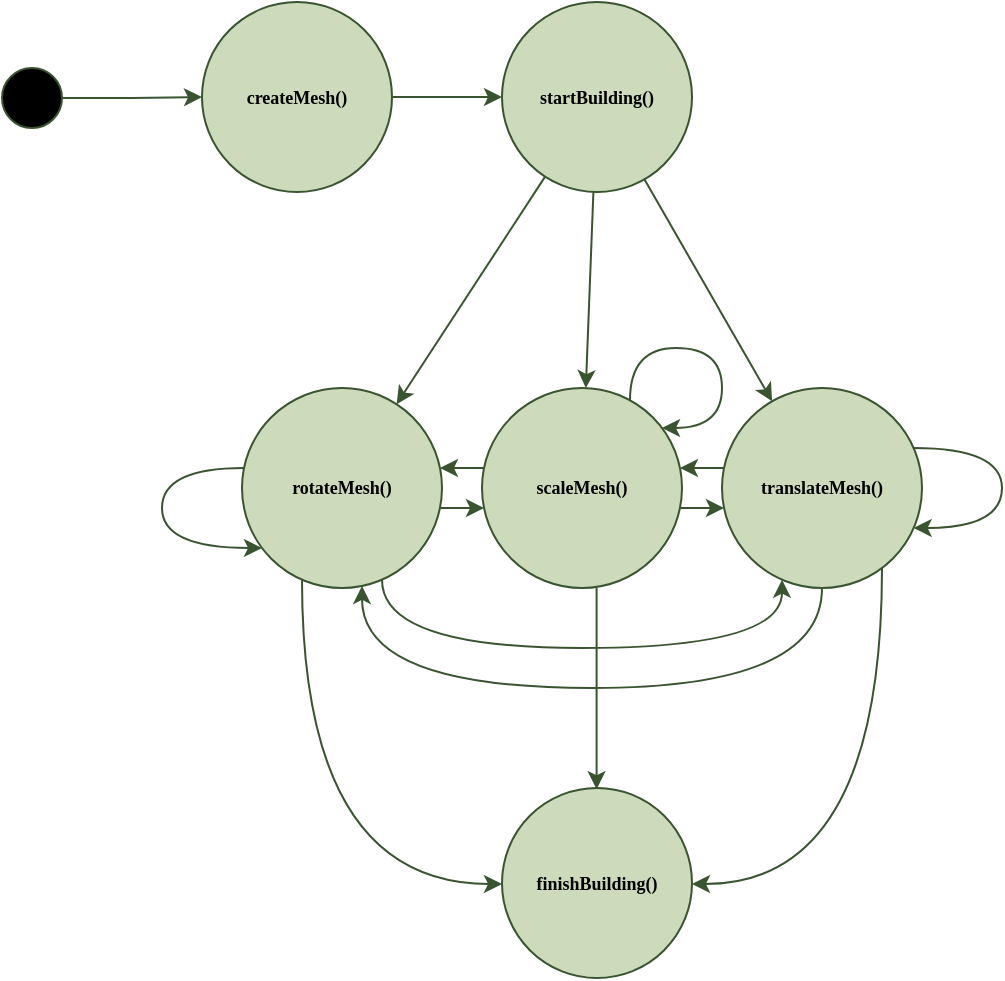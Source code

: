 <mxfile version="24.5.3" type="device">
  <diagram name="Página-1" id="Bh01BQM0yAVeADc071To">
    <mxGraphModel dx="830" dy="499" grid="1" gridSize="10" guides="1" tooltips="1" connect="1" arrows="1" fold="1" page="1" pageScale="1" pageWidth="827" pageHeight="1169" math="0" shadow="0">
      <root>
        <mxCell id="0" />
        <mxCell id="1" parent="0" />
        <mxCell id="kPNXbIyr1KZ7vrDe-waX-4" style="edgeStyle=orthogonalEdgeStyle;rounded=0;orthogonalLoop=1;jettySize=auto;html=1;fillColor=#6d8764;strokeColor=#3A5431;" edge="1" parent="1" source="kPNXbIyr1KZ7vrDe-waX-2" target="kPNXbIyr1KZ7vrDe-waX-3">
          <mxGeometry relative="1" as="geometry" />
        </mxCell>
        <mxCell id="kPNXbIyr1KZ7vrDe-waX-2" value="" style="ellipse;whiteSpace=wrap;html=1;aspect=fixed;fillColor=#000000;fontColor=#ffffff;strokeColor=#3A5431;" vertex="1" parent="1">
          <mxGeometry x="100" y="570" width="30" height="30" as="geometry" />
        </mxCell>
        <mxCell id="kPNXbIyr1KZ7vrDe-waX-23" value="" style="edgeStyle=orthogonalEdgeStyle;rounded=0;orthogonalLoop=1;jettySize=auto;html=1;fillColor=#6d8764;strokeColor=#3A5431;" edge="1" parent="1" source="kPNXbIyr1KZ7vrDe-waX-3" target="kPNXbIyr1KZ7vrDe-waX-22">
          <mxGeometry relative="1" as="geometry" />
        </mxCell>
        <mxCell id="kPNXbIyr1KZ7vrDe-waX-3" value="createMesh()" style="ellipse;whiteSpace=wrap;html=1;aspect=fixed;fillColor=#CDDBBC;fontColor=#000000;strokeColor=#3A5431;fontStyle=1;fontFamily=Lucida Console;fontSize=9;" vertex="1" parent="1">
          <mxGeometry x="200" y="537" width="95" height="95" as="geometry" />
        </mxCell>
        <mxCell id="kPNXbIyr1KZ7vrDe-waX-27" style="edgeStyle=orthogonalEdgeStyle;rounded=0;orthogonalLoop=1;jettySize=auto;html=1;curved=1;fillColor=#6d8764;strokeColor=#3A5431;" edge="1" parent="1" source="kPNXbIyr1KZ7vrDe-waX-6" target="kPNXbIyr1KZ7vrDe-waX-17">
          <mxGeometry relative="1" as="geometry">
            <Array as="points">
              <mxPoint x="450" y="770" />
              <mxPoint x="450" y="770" />
            </Array>
          </mxGeometry>
        </mxCell>
        <mxCell id="kPNXbIyr1KZ7vrDe-waX-28" style="edgeStyle=orthogonalEdgeStyle;rounded=0;orthogonalLoop=1;jettySize=auto;html=1;curved=1;fillColor=#6d8764;strokeColor=#3A5431;" edge="1" parent="1" source="kPNXbIyr1KZ7vrDe-waX-6" target="kPNXbIyr1KZ7vrDe-waX-19">
          <mxGeometry relative="1" as="geometry">
            <Array as="points">
              <mxPoint x="510" y="880" />
              <mxPoint x="280" y="880" />
            </Array>
          </mxGeometry>
        </mxCell>
        <mxCell id="kPNXbIyr1KZ7vrDe-waX-6" value="translateMesh()" style="ellipse;whiteSpace=wrap;html=1;aspect=fixed;fillColor=#CDDBBC;fontColor=#000000;strokeColor=#3A5431;fontStyle=1;fontFamily=Lucida Console;fontSize=9;" vertex="1" parent="1">
          <mxGeometry x="460" y="730" width="100" height="100" as="geometry" />
        </mxCell>
        <mxCell id="kPNXbIyr1KZ7vrDe-waX-29" style="edgeStyle=orthogonalEdgeStyle;rounded=0;orthogonalLoop=1;jettySize=auto;html=1;fillColor=#6d8764;strokeColor=#3A5431;" edge="1" parent="1" source="kPNXbIyr1KZ7vrDe-waX-17" target="kPNXbIyr1KZ7vrDe-waX-6">
          <mxGeometry relative="1" as="geometry">
            <Array as="points">
              <mxPoint x="450" y="790" />
              <mxPoint x="450" y="790" />
            </Array>
          </mxGeometry>
        </mxCell>
        <mxCell id="kPNXbIyr1KZ7vrDe-waX-17" value="scaleMesh()" style="ellipse;whiteSpace=wrap;html=1;aspect=fixed;fillColor=#CDDBBC;fontColor=#000000;strokeColor=#3A5431;fontStyle=1;fontFamily=Lucida Console;fontSize=9;" vertex="1" parent="1">
          <mxGeometry x="340" y="730" width="100" height="100" as="geometry" />
        </mxCell>
        <mxCell id="kPNXbIyr1KZ7vrDe-waX-19" value="rotateMesh()" style="ellipse;whiteSpace=wrap;html=1;aspect=fixed;fillColor=#CDDBBC;fontColor=#000000;strokeColor=#3A5431;fontStyle=1;fontFamily=Lucida Console;fontSize=9;" vertex="1" parent="1">
          <mxGeometry x="220" y="730" width="100" height="100" as="geometry" />
        </mxCell>
        <mxCell id="kPNXbIyr1KZ7vrDe-waX-24" style="rounded=0;orthogonalLoop=1;jettySize=auto;html=1;fillColor=#6d8764;strokeColor=#3A5431;" edge="1" parent="1" source="kPNXbIyr1KZ7vrDe-waX-22" target="kPNXbIyr1KZ7vrDe-waX-19">
          <mxGeometry relative="1" as="geometry" />
        </mxCell>
        <mxCell id="kPNXbIyr1KZ7vrDe-waX-25" style="rounded=0;orthogonalLoop=1;jettySize=auto;html=1;fillColor=#6d8764;strokeColor=#3A5431;" edge="1" parent="1" source="kPNXbIyr1KZ7vrDe-waX-22" target="kPNXbIyr1KZ7vrDe-waX-17">
          <mxGeometry relative="1" as="geometry" />
        </mxCell>
        <mxCell id="kPNXbIyr1KZ7vrDe-waX-26" style="rounded=0;orthogonalLoop=1;jettySize=auto;html=1;fillColor=#6d8764;strokeColor=#3A5431;" edge="1" parent="1" source="kPNXbIyr1KZ7vrDe-waX-22" target="kPNXbIyr1KZ7vrDe-waX-6">
          <mxGeometry relative="1" as="geometry" />
        </mxCell>
        <mxCell id="kPNXbIyr1KZ7vrDe-waX-22" value="startBuilding()" style="ellipse;whiteSpace=wrap;html=1;aspect=fixed;fillColor=#CDDBBC;fontColor=#000000;strokeColor=#3A5431;fontStyle=1;fontFamily=Lucida Console;fontSize=9;" vertex="1" parent="1">
          <mxGeometry x="350" y="537" width="95" height="95" as="geometry" />
        </mxCell>
        <mxCell id="kPNXbIyr1KZ7vrDe-waX-30" style="edgeStyle=orthogonalEdgeStyle;rounded=0;orthogonalLoop=1;jettySize=auto;html=1;fillColor=#6d8764;strokeColor=#3A5431;" edge="1" parent="1" source="kPNXbIyr1KZ7vrDe-waX-17" target="kPNXbIyr1KZ7vrDe-waX-19">
          <mxGeometry relative="1" as="geometry">
            <mxPoint x="449" y="800" as="sourcePoint" />
            <mxPoint x="471" y="800" as="targetPoint" />
            <Array as="points">
              <mxPoint x="330" y="770" />
              <mxPoint x="330" y="770" />
            </Array>
          </mxGeometry>
        </mxCell>
        <mxCell id="kPNXbIyr1KZ7vrDe-waX-31" style="edgeStyle=orthogonalEdgeStyle;rounded=0;orthogonalLoop=1;jettySize=auto;html=1;fillColor=#6d8764;strokeColor=#3A5431;" edge="1" parent="1" source="kPNXbIyr1KZ7vrDe-waX-19" target="kPNXbIyr1KZ7vrDe-waX-17">
          <mxGeometry relative="1" as="geometry">
            <mxPoint x="318" y="790" as="sourcePoint" />
            <mxPoint x="340" y="790" as="targetPoint" />
            <Array as="points">
              <mxPoint x="330" y="790" />
              <mxPoint x="330" y="790" />
            </Array>
          </mxGeometry>
        </mxCell>
        <mxCell id="kPNXbIyr1KZ7vrDe-waX-33" style="edgeStyle=orthogonalEdgeStyle;rounded=0;orthogonalLoop=1;jettySize=auto;html=1;curved=1;fillColor=#6d8764;strokeColor=#3A5431;" edge="1" parent="1" source="kPNXbIyr1KZ7vrDe-waX-19" target="kPNXbIyr1KZ7vrDe-waX-6">
          <mxGeometry relative="1" as="geometry">
            <mxPoint x="520" y="840" as="sourcePoint" />
            <mxPoint x="290" y="839" as="targetPoint" />
            <Array as="points">
              <mxPoint x="290" y="860" />
              <mxPoint x="490" y="860" />
            </Array>
          </mxGeometry>
        </mxCell>
        <mxCell id="kPNXbIyr1KZ7vrDe-waX-34" value="finishBuilding()" style="ellipse;whiteSpace=wrap;html=1;aspect=fixed;fillColor=#CDDBBC;fontColor=#000000;strokeColor=#3A5431;fontStyle=1;fontFamily=Lucida Console;fontSize=9;" vertex="1" parent="1">
          <mxGeometry x="350" y="930" width="95" height="95" as="geometry" />
        </mxCell>
        <mxCell id="kPNXbIyr1KZ7vrDe-waX-37" style="edgeStyle=orthogonalEdgeStyle;rounded=0;orthogonalLoop=1;jettySize=auto;html=1;curved=1;fillColor=#6d8764;strokeColor=#3A5431;" edge="1" parent="1" source="kPNXbIyr1KZ7vrDe-waX-19" target="kPNXbIyr1KZ7vrDe-waX-34">
          <mxGeometry relative="1" as="geometry">
            <mxPoint x="300" y="836" as="sourcePoint" />
            <mxPoint x="500" y="836" as="targetPoint" />
            <Array as="points">
              <mxPoint x="250" y="978" />
            </Array>
          </mxGeometry>
        </mxCell>
        <mxCell id="kPNXbIyr1KZ7vrDe-waX-39" style="edgeStyle=orthogonalEdgeStyle;rounded=0;orthogonalLoop=1;jettySize=auto;html=1;curved=1;fillColor=#6d8764;strokeColor=#3A5431;" edge="1" parent="1" source="kPNXbIyr1KZ7vrDe-waX-6" target="kPNXbIyr1KZ7vrDe-waX-34">
          <mxGeometry relative="1" as="geometry">
            <mxPoint x="490" y="860" as="sourcePoint" />
            <mxPoint x="590" y="1012" as="targetPoint" />
            <Array as="points">
              <mxPoint x="540" y="978" />
            </Array>
          </mxGeometry>
        </mxCell>
        <mxCell id="kPNXbIyr1KZ7vrDe-waX-40" style="edgeStyle=orthogonalEdgeStyle;rounded=0;orthogonalLoop=1;jettySize=auto;html=1;curved=1;fillColor=#6d8764;strokeColor=#3A5431;" edge="1" parent="1">
          <mxGeometry relative="1" as="geometry">
            <mxPoint x="397.3" y="830" as="sourcePoint" />
            <mxPoint x="397.3" y="930.596" as="targetPoint" />
            <Array as="points">
              <mxPoint x="397.3" y="910" />
              <mxPoint x="397.3" y="910" />
            </Array>
          </mxGeometry>
        </mxCell>
        <mxCell id="kPNXbIyr1KZ7vrDe-waX-41" style="edgeStyle=orthogonalEdgeStyle;rounded=0;orthogonalLoop=1;jettySize=auto;html=1;curved=1;fillColor=#6d8764;strokeColor=#3A5431;" edge="1" parent="1" source="kPNXbIyr1KZ7vrDe-waX-6" target="kPNXbIyr1KZ7vrDe-waX-6">
          <mxGeometry relative="1" as="geometry">
            <mxPoint x="560.0" y="759.999" as="sourcePoint" />
            <mxPoint x="541.901" y="798.471" as="targetPoint" />
            <Array as="points">
              <mxPoint x="600" y="760" />
              <mxPoint x="600" y="800" />
            </Array>
          </mxGeometry>
        </mxCell>
        <mxCell id="kPNXbIyr1KZ7vrDe-waX-42" style="edgeStyle=orthogonalEdgeStyle;rounded=0;orthogonalLoop=1;jettySize=auto;html=1;curved=1;fillColor=#6d8764;strokeColor=#3A5431;" edge="1" parent="1" source="kPNXbIyr1KZ7vrDe-waX-19" target="kPNXbIyr1KZ7vrDe-waX-19">
          <mxGeometry relative="1" as="geometry">
            <mxPoint x="170" y="770" as="sourcePoint" />
            <mxPoint x="170" y="810" as="targetPoint" />
            <Array as="points">
              <mxPoint x="180" y="770" />
              <mxPoint x="180" y="810" />
            </Array>
          </mxGeometry>
        </mxCell>
        <mxCell id="kPNXbIyr1KZ7vrDe-waX-49" style="edgeStyle=orthogonalEdgeStyle;rounded=0;orthogonalLoop=1;jettySize=auto;html=1;curved=1;fillColor=#6d8764;strokeColor=#3A5431;" edge="1" parent="1" source="kPNXbIyr1KZ7vrDe-waX-17" target="kPNXbIyr1KZ7vrDe-waX-17">
          <mxGeometry relative="1" as="geometry">
            <mxPoint x="414.0" y="716.137" as="sourcePoint" />
            <mxPoint x="434.0" y="736.251" as="targetPoint" />
            <Array as="points">
              <mxPoint x="414" y="710" />
              <mxPoint x="460" y="710" />
              <mxPoint x="460" y="750" />
            </Array>
          </mxGeometry>
        </mxCell>
      </root>
    </mxGraphModel>
  </diagram>
</mxfile>
